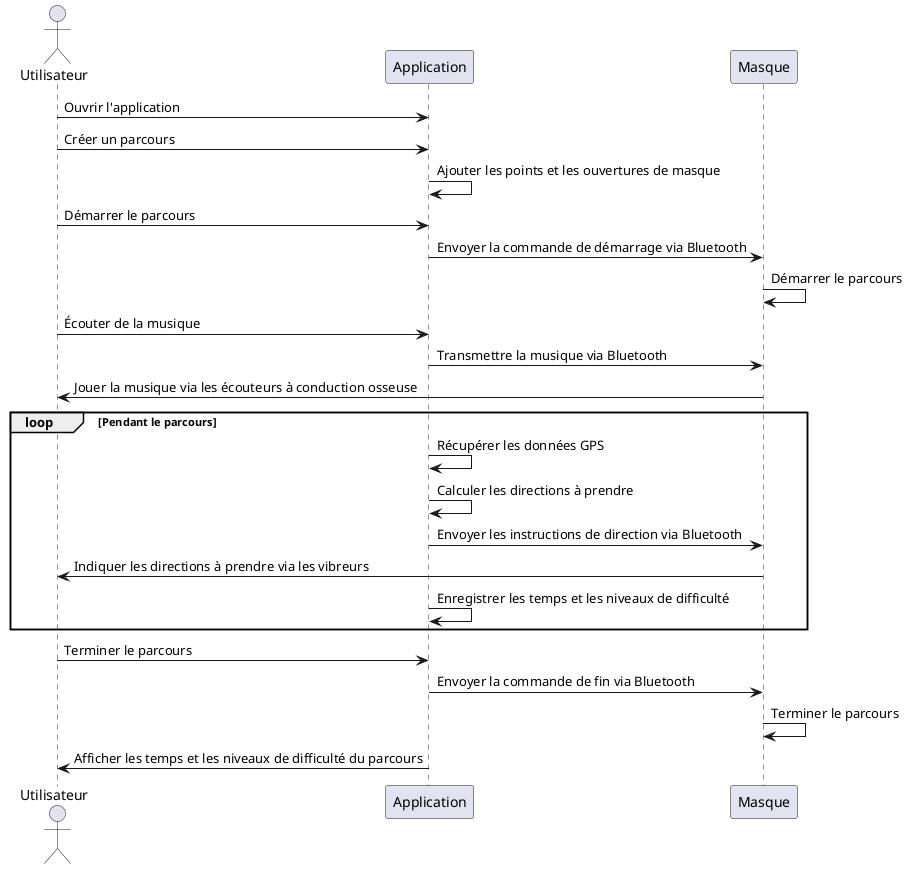 @startuml

actor Utilisateur
participant Application
participant Masque

Utilisateur -> Application : Ouvrir l'application
Utilisateur -> Application : Créer un parcours
Application -> Application : Ajouter les points et les ouvertures de masque
Utilisateur -> Application : Démarrer le parcours
Application -> Masque : Envoyer la commande de démarrage via Bluetooth
Masque -> Masque : Démarrer le parcours
Utilisateur -> Application : Écouter de la musique
Application -> Masque : Transmettre la musique via Bluetooth
Masque -> Utilisateur : Jouer la musique via les écouteurs à conduction osseuse

loop Pendant le parcours
  Application -> Application : Récupérer les données GPS
  Application -> Application : Calculer les directions à prendre
  Application -> Masque : Envoyer les instructions de direction via Bluetooth
  Masque -> Utilisateur : Indiquer les directions à prendre via les vibreurs
  Application -> Application : Enregistrer les temps et les niveaux de difficulté
end

Utilisateur -> Application : Terminer le parcours
Application -> Masque : Envoyer la commande de fin via Bluetooth
Masque -> Masque : Terminer le parcours
Application -> Utilisateur : Afficher les temps et les niveaux de difficulté du parcours

@enduml
